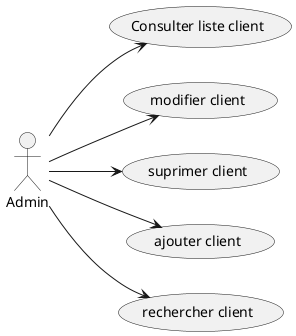 @startuml
left to right direction
actor "Admin" as fc

  usecase "Consulter liste client" as UC1
  usecase "modifier client" as UC2
  usecase "suprimer client" as UC3
  usecase "ajouter client" as UC4
  usecase "rechercher client" as UC5

fc --> UC1
fc --> UC2
fc --> UC3
fc --> UC4
fc --> UC5
@enduml